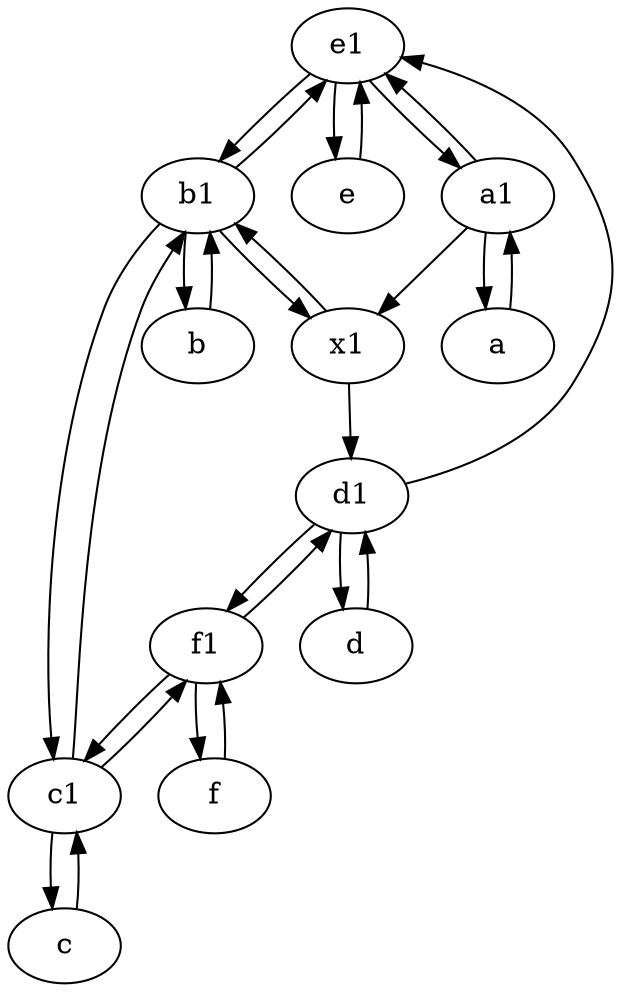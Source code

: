 digraph  {
	e1 [pos="25,45!"];
	b1 [pos="45,20!"];
	x1;
	f [pos="15,45!"];
	a [pos="40,10!"];
	d1 [pos="25,30!"];
	d [pos="20,30!"];
	f1;
	e [pos="30,50!"];
	c [pos="20,10!"];
	c1 [pos="30,15!"];
	b [pos="50,20!"];
	a1 [pos="40,15!"];
	d1 -> f1;
	b1 -> e1;
	c1 -> c;
	e1 -> b1;
	c1 -> f1;
	c1 -> b1;
	a1 -> x1;
	c -> c1;
	d -> d1;
	f -> f1;
	d1 -> d;
	f1 -> d1;
	x1 -> b1;
	e1 -> e;
	b1 -> c1;
	b1 -> x1;
	a -> a1;
	b -> b1;
	e -> e1;
	e1 -> a1;
	f1 -> f;
	a1 -> e1;
	f1 -> c1;
	x1 -> d1;
	d1 -> e1;
	a1 -> a;
	b1 -> b;

	}